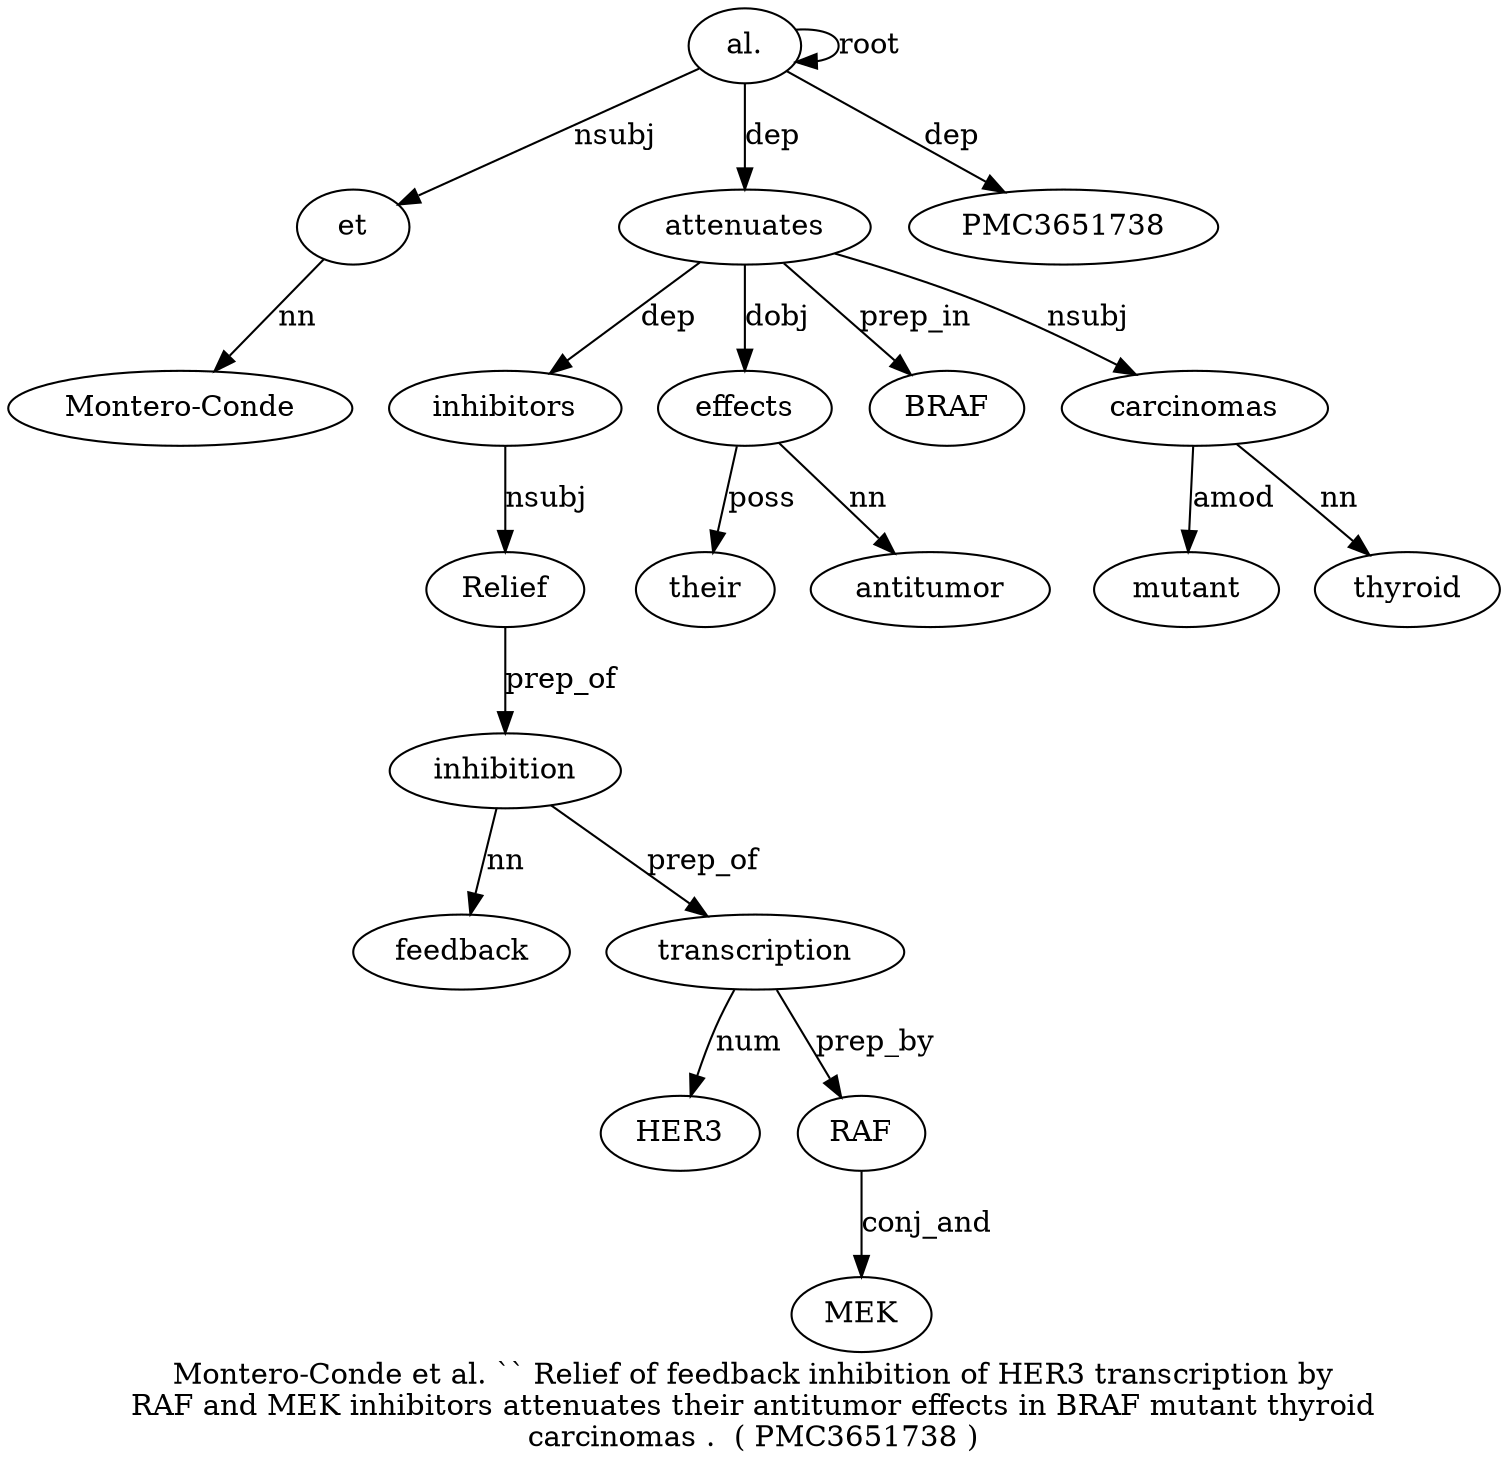 digraph "Montero-Conde et al. `` Relief of feedback inhibition of HER3 transcription by RAF and MEK inhibitors attenuates their antitumor effects in BRAF mutant thyroid carcinomas .  ( PMC3651738 )" {
label="Montero-Conde et al. `` Relief of feedback inhibition of HER3 transcription by
RAF and MEK inhibitors attenuates their antitumor effects in BRAF mutant thyroid
carcinomas .  ( PMC3651738 )";
et2 [style=filled, fillcolor=white, label=et];
"Montero-Conde1" [style=filled, fillcolor=white, label="Montero-Conde"];
et2 -> "Montero-Conde1"  [label=nn];
"al.3" [style=filled, fillcolor=white, label="al."];
"al.3" -> et2  [label=nsubj];
"al.3" -> "al.3"  [label=root];
inhibitors16 [style=filled, fillcolor=white, label=inhibitors];
Relief5 [style=filled, fillcolor=white, label=Relief];
inhibitors16 -> Relief5  [label=nsubj];
inhibition8 [style=filled, fillcolor=white, label=inhibition];
feedback7 [style=filled, fillcolor=white, label=feedback];
inhibition8 -> feedback7  [label=nn];
Relief5 -> inhibition8  [label=prep_of];
transcription11 [style=filled, fillcolor=white, label=transcription];
HER310 [style=filled, fillcolor=white, label=HER3];
transcription11 -> HER310  [label=num];
inhibition8 -> transcription11  [label=prep_of];
RAF13 [style=filled, fillcolor=white, label=RAF];
transcription11 -> RAF13  [label=prep_by];
MEK15 [style=filled, fillcolor=white, label=MEK];
RAF13 -> MEK15  [label=conj_and];
attenuates17 [style=filled, fillcolor=white, label=attenuates];
attenuates17 -> inhibitors16  [label=dep];
"al.3" -> attenuates17  [label=dep];
effects20 [style=filled, fillcolor=white, label=effects];
their18 [style=filled, fillcolor=white, label=their];
effects20 -> their18  [label=poss];
antitumor19 [style=filled, fillcolor=white, label=antitumor];
effects20 -> antitumor19  [label=nn];
attenuates17 -> effects20  [label=dobj];
BRAF22 [style=filled, fillcolor=white, label=BRAF];
attenuates17 -> BRAF22  [label=prep_in];
carcinomas25 [style=filled, fillcolor=white, label=carcinomas];
mutant23 [style=filled, fillcolor=white, label=mutant];
carcinomas25 -> mutant23  [label=amod];
thyroid24 [style=filled, fillcolor=white, label=thyroid];
carcinomas25 -> thyroid24  [label=nn];
attenuates17 -> carcinomas25  [label=nsubj];
PMC365173829 [style=filled, fillcolor=white, label=PMC3651738];
"al.3" -> PMC365173829  [label=dep];
}
